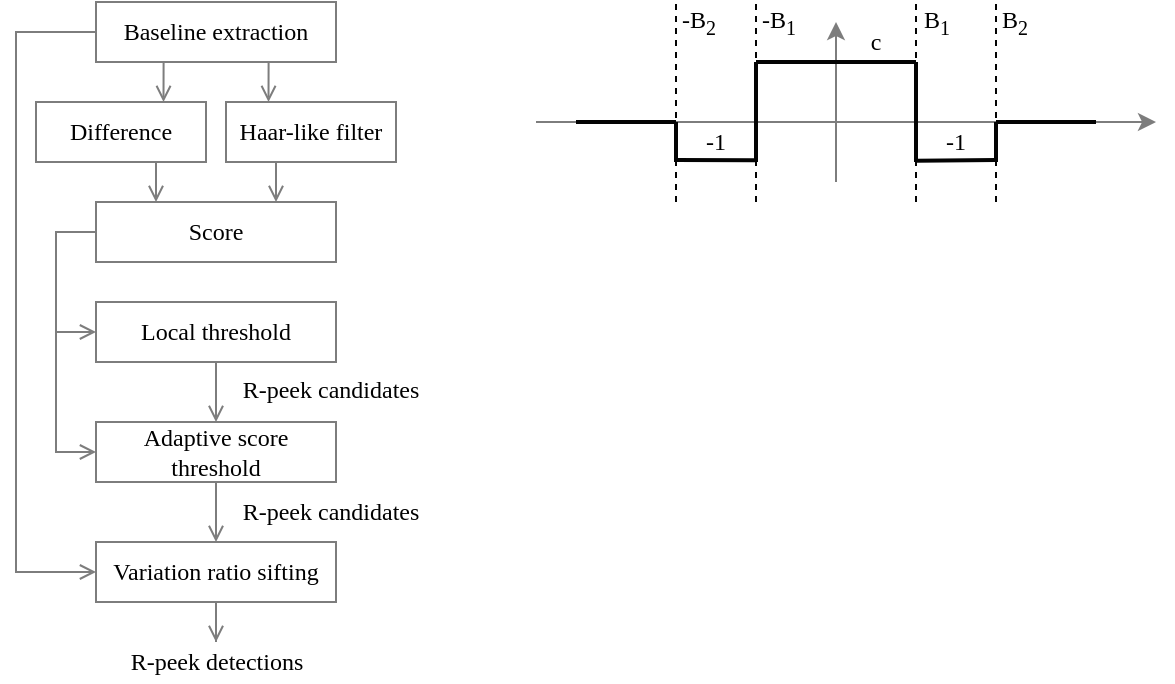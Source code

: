 <mxfile version="13.9.9" type="device"><diagram id="GXGZUIlSLPjDjKIRePpR" name="Page-1"><mxGraphModel dx="630" dy="467" grid="1" gridSize="10" guides="1" tooltips="1" connect="1" arrows="1" fold="1" page="1" pageScale="1" pageWidth="850" pageHeight="1100" math="0" shadow="0"><root><mxCell id="0"/><mxCell id="1" parent="0"/><mxCell id="WreTQxIPgDpfFM0CuAAT-27" value="" style="endArrow=classic;html=1;strokeColor=#7D7D7D;fontFamily=Verdana;endFill=1;" edge="1" parent="1"><mxGeometry width="50" height="50" relative="1" as="geometry"><mxPoint x="440" y="110" as="sourcePoint"/><mxPoint x="440" y="30" as="targetPoint"/></mxGeometry></mxCell><mxCell id="WreTQxIPgDpfFM0CuAAT-28" value="" style="endArrow=classic;html=1;strokeColor=#7D7D7D;fontFamily=Verdana;endFill=1;" edge="1" parent="1"><mxGeometry width="50" height="50" relative="1" as="geometry"><mxPoint x="290" y="80" as="sourcePoint"/><mxPoint x="600" y="80" as="targetPoint"/></mxGeometry></mxCell><mxCell id="WreTQxIPgDpfFM0CuAAT-13" style="edgeStyle=orthogonalEdgeStyle;rounded=0;orthogonalLoop=1;jettySize=auto;html=1;exitX=0;exitY=0.5;exitDx=0;exitDy=0;fontFamily=Verdana;strokeColor=#7D7D7D;endArrow=open;endFill=0;" edge="1" parent="1" source="WreTQxIPgDpfFM0CuAAT-1" target="WreTQxIPgDpfFM0CuAAT-11"><mxGeometry relative="1" as="geometry"><Array as="points"><mxPoint x="30" y="35"/><mxPoint x="30" y="305"/></Array></mxGeometry></mxCell><mxCell id="WreTQxIPgDpfFM0CuAAT-16" style="edgeStyle=orthogonalEdgeStyle;rounded=0;orthogonalLoop=1;jettySize=auto;html=1;exitX=0.25;exitY=1;exitDx=0;exitDy=0;entryX=0.75;entryY=0;entryDx=0;entryDy=0;fontFamily=Verdana;strokeColor=#7D7D7D;endArrow=open;endFill=0;" edge="1" parent="1" source="WreTQxIPgDpfFM0CuAAT-1" target="WreTQxIPgDpfFM0CuAAT-3"><mxGeometry relative="1" as="geometry"/></mxCell><mxCell id="WreTQxIPgDpfFM0CuAAT-19" style="edgeStyle=orthogonalEdgeStyle;rounded=0;orthogonalLoop=1;jettySize=auto;html=1;exitX=0.75;exitY=1;exitDx=0;exitDy=0;entryX=0.25;entryY=0;entryDx=0;entryDy=0;endArrow=open;endFill=0;strokeColor=#7D7D7D;fontFamily=Verdana;" edge="1" parent="1" source="WreTQxIPgDpfFM0CuAAT-1" target="WreTQxIPgDpfFM0CuAAT-2"><mxGeometry relative="1" as="geometry"/></mxCell><mxCell id="WreTQxIPgDpfFM0CuAAT-1" value="Baseline extraction" style="rounded=0;whiteSpace=wrap;html=1;fontFamily=Verdana;strokeColor=#7D7D7D;" vertex="1" parent="1"><mxGeometry x="70" y="20" width="120" height="30" as="geometry"/></mxCell><mxCell id="WreTQxIPgDpfFM0CuAAT-15" style="edgeStyle=orthogonalEdgeStyle;rounded=0;orthogonalLoop=1;jettySize=auto;html=1;exitX=0.25;exitY=1;exitDx=0;exitDy=0;entryX=0.75;entryY=0;entryDx=0;entryDy=0;fontFamily=Verdana;strokeColor=#7D7D7D;endArrow=open;endFill=0;" edge="1" parent="1" source="WreTQxIPgDpfFM0CuAAT-2" target="WreTQxIPgDpfFM0CuAAT-4"><mxGeometry relative="1" as="geometry"/></mxCell><mxCell id="WreTQxIPgDpfFM0CuAAT-2" value="Haar-like filter" style="rounded=0;whiteSpace=wrap;html=1;fontFamily=Verdana;strokeColor=#7D7D7D;" vertex="1" parent="1"><mxGeometry x="135" y="70" width="85" height="30" as="geometry"/></mxCell><mxCell id="WreTQxIPgDpfFM0CuAAT-14" style="edgeStyle=orthogonalEdgeStyle;rounded=0;orthogonalLoop=1;jettySize=auto;html=1;exitX=0.75;exitY=1;exitDx=0;exitDy=0;entryX=0.25;entryY=0;entryDx=0;entryDy=0;fontFamily=Verdana;strokeColor=#7D7D7D;endArrow=open;endFill=0;" edge="1" parent="1" source="WreTQxIPgDpfFM0CuAAT-3" target="WreTQxIPgDpfFM0CuAAT-4"><mxGeometry relative="1" as="geometry"/></mxCell><mxCell id="WreTQxIPgDpfFM0CuAAT-3" value="Difference" style="rounded=0;whiteSpace=wrap;html=1;fontFamily=Verdana;strokeColor=#7D7D7D;" vertex="1" parent="1"><mxGeometry x="40" y="70" width="85" height="30" as="geometry"/></mxCell><mxCell id="WreTQxIPgDpfFM0CuAAT-6" style="edgeStyle=orthogonalEdgeStyle;rounded=0;orthogonalLoop=1;jettySize=auto;html=1;entryX=0;entryY=0.5;entryDx=0;entryDy=0;fontFamily=Verdana;strokeColor=#7D7D7D;endArrow=open;endFill=0;" edge="1" parent="1" source="WreTQxIPgDpfFM0CuAAT-4" target="WreTQxIPgDpfFM0CuAAT-5"><mxGeometry relative="1" as="geometry"><Array as="points"><mxPoint x="50" y="135"/><mxPoint x="50" y="185"/></Array></mxGeometry></mxCell><mxCell id="WreTQxIPgDpfFM0CuAAT-8" style="edgeStyle=orthogonalEdgeStyle;rounded=0;orthogonalLoop=1;jettySize=auto;html=1;fontFamily=Verdana;strokeColor=#7D7D7D;endArrow=open;endFill=0;exitX=0;exitY=0.5;exitDx=0;exitDy=0;" edge="1" parent="1" source="WreTQxIPgDpfFM0CuAAT-4" target="WreTQxIPgDpfFM0CuAAT-7"><mxGeometry relative="1" as="geometry"><Array as="points"><mxPoint x="50" y="135"/><mxPoint x="50" y="245"/></Array></mxGeometry></mxCell><mxCell id="WreTQxIPgDpfFM0CuAAT-4" value="Score" style="rounded=0;whiteSpace=wrap;html=1;fontFamily=Verdana;strokeColor=#7D7D7D;" vertex="1" parent="1"><mxGeometry x="70" y="120" width="120" height="30" as="geometry"/></mxCell><mxCell id="WreTQxIPgDpfFM0CuAAT-9" style="edgeStyle=orthogonalEdgeStyle;rounded=0;orthogonalLoop=1;jettySize=auto;html=1;exitX=0.5;exitY=1;exitDx=0;exitDy=0;entryX=0.5;entryY=0;entryDx=0;entryDy=0;fontFamily=Verdana;strokeColor=#7D7D7D;endArrow=open;endFill=0;" edge="1" parent="1" source="WreTQxIPgDpfFM0CuAAT-5" target="WreTQxIPgDpfFM0CuAAT-7"><mxGeometry relative="1" as="geometry"/></mxCell><mxCell id="WreTQxIPgDpfFM0CuAAT-5" value="Local threshold" style="rounded=0;whiteSpace=wrap;html=1;fontFamily=Verdana;strokeColor=#7D7D7D;" vertex="1" parent="1"><mxGeometry x="70" y="170" width="120" height="30" as="geometry"/></mxCell><mxCell id="WreTQxIPgDpfFM0CuAAT-12" style="edgeStyle=orthogonalEdgeStyle;rounded=0;orthogonalLoop=1;jettySize=auto;html=1;exitX=0.5;exitY=1;exitDx=0;exitDy=0;fontFamily=Verdana;strokeColor=#7D7D7D;endArrow=open;endFill=0;" edge="1" parent="1" source="WreTQxIPgDpfFM0CuAAT-7" target="WreTQxIPgDpfFM0CuAAT-11"><mxGeometry relative="1" as="geometry"/></mxCell><mxCell id="WreTQxIPgDpfFM0CuAAT-7" value="Adaptive score threshold" style="rounded=0;whiteSpace=wrap;html=1;fontFamily=Verdana;strokeColor=#7D7D7D;" vertex="1" parent="1"><mxGeometry x="70" y="230" width="120" height="30" as="geometry"/></mxCell><mxCell id="WreTQxIPgDpfFM0CuAAT-10" value="R-peek candidates" style="text;html=1;align=center;verticalAlign=middle;resizable=0;points=[];autosize=1;fontFamily=Verdana;" vertex="1" parent="1"><mxGeometry x="137" y="204" width="100" height="20" as="geometry"/></mxCell><mxCell id="WreTQxIPgDpfFM0CuAAT-21" style="edgeStyle=orthogonalEdgeStyle;rounded=0;orthogonalLoop=1;jettySize=auto;html=1;exitX=0.5;exitY=1;exitDx=0;exitDy=0;endArrow=open;endFill=0;strokeColor=#7D7D7D;fontFamily=Verdana;" edge="1" parent="1" source="WreTQxIPgDpfFM0CuAAT-11" target="WreTQxIPgDpfFM0CuAAT-20"><mxGeometry relative="1" as="geometry"/></mxCell><mxCell id="WreTQxIPgDpfFM0CuAAT-11" value="Variation ratio sifting" style="rounded=0;whiteSpace=wrap;html=1;fontFamily=Verdana;strokeColor=#7D7D7D;" vertex="1" parent="1"><mxGeometry x="70" y="290" width="120" height="30" as="geometry"/></mxCell><mxCell id="WreTQxIPgDpfFM0CuAAT-18" value="R-peek candidates" style="text;html=1;align=center;verticalAlign=middle;resizable=0;points=[];autosize=1;fontFamily=Verdana;" vertex="1" parent="1"><mxGeometry x="137" y="265" width="100" height="20" as="geometry"/></mxCell><mxCell id="WreTQxIPgDpfFM0CuAAT-20" value="R-peek detections" style="text;html=1;align=center;verticalAlign=middle;resizable=0;points=[];autosize=1;fontFamily=Verdana;" vertex="1" parent="1"><mxGeometry x="80" y="340" width="100" height="20" as="geometry"/></mxCell><mxCell id="WreTQxIPgDpfFM0CuAAT-22" value="" style="endArrow=none;html=1;fontFamily=Verdana;strokeColor=#030303;strokeWidth=2;" edge="1" parent="1"><mxGeometry width="50" height="50" relative="1" as="geometry"><mxPoint x="310" y="80" as="sourcePoint"/><mxPoint x="360" y="80" as="targetPoint"/></mxGeometry></mxCell><mxCell id="WreTQxIPgDpfFM0CuAAT-23" value="" style="endArrow=none;html=1;fontFamily=Verdana;strokeColor=#030303;strokeWidth=2;" edge="1" parent="1"><mxGeometry width="50" height="50" relative="1" as="geometry"><mxPoint x="400" y="50" as="sourcePoint"/><mxPoint x="480" y="50" as="targetPoint"/></mxGeometry></mxCell><mxCell id="WreTQxIPgDpfFM0CuAAT-24" value="" style="endArrow=none;html=1;fontFamily=Verdana;strokeColor=#030303;strokeWidth=2;" edge="1" parent="1"><mxGeometry width="50" height="50" relative="1" as="geometry"><mxPoint x="360" y="99" as="sourcePoint"/><mxPoint x="400" y="99.17" as="targetPoint"/></mxGeometry></mxCell><mxCell id="WreTQxIPgDpfFM0CuAAT-25" value="" style="endArrow=none;html=1;fontFamily=Verdana;strokeColor=#030303;strokeWidth=2;" edge="1" parent="1"><mxGeometry width="50" height="50" relative="1" as="geometry"><mxPoint x="480" y="99.43" as="sourcePoint"/><mxPoint x="520" y="99" as="targetPoint"/></mxGeometry></mxCell><mxCell id="WreTQxIPgDpfFM0CuAAT-26" value="" style="endArrow=none;html=1;fontFamily=Verdana;strokeColor=#030303;strokeWidth=2;" edge="1" parent="1"><mxGeometry width="50" height="50" relative="1" as="geometry"><mxPoint x="520" y="80" as="sourcePoint"/><mxPoint x="570" y="80" as="targetPoint"/></mxGeometry></mxCell><mxCell id="WreTQxIPgDpfFM0CuAAT-29" value="" style="endArrow=none;html=1;fontFamily=Verdana;strokeColor=#030303;strokeWidth=2;" edge="1" parent="1"><mxGeometry width="50" height="50" relative="1" as="geometry"><mxPoint x="360" y="100" as="sourcePoint"/><mxPoint x="360" y="80" as="targetPoint"/></mxGeometry></mxCell><mxCell id="WreTQxIPgDpfFM0CuAAT-30" value="" style="endArrow=none;html=1;fontFamily=Verdana;strokeColor=#030303;strokeWidth=2;" edge="1" parent="1"><mxGeometry width="50" height="50" relative="1" as="geometry"><mxPoint x="400" y="100" as="sourcePoint"/><mxPoint x="400" y="50" as="targetPoint"/></mxGeometry></mxCell><mxCell id="WreTQxIPgDpfFM0CuAAT-31" value="" style="endArrow=none;html=1;fontFamily=Verdana;strokeColor=#030303;strokeWidth=2;" edge="1" parent="1"><mxGeometry width="50" height="50" relative="1" as="geometry"><mxPoint x="480" y="50" as="sourcePoint"/><mxPoint x="480" y="100" as="targetPoint"/></mxGeometry></mxCell><mxCell id="WreTQxIPgDpfFM0CuAAT-32" value="" style="endArrow=none;html=1;fontFamily=Verdana;strokeColor=#030303;strokeWidth=2;" edge="1" parent="1"><mxGeometry width="50" height="50" relative="1" as="geometry"><mxPoint x="520" y="80" as="sourcePoint"/><mxPoint x="520" y="100" as="targetPoint"/></mxGeometry></mxCell><mxCell id="WreTQxIPgDpfFM0CuAAT-33" value="-1" style="text;html=1;strokeColor=none;fillColor=none;align=center;verticalAlign=middle;whiteSpace=wrap;rounded=0;fontFamily=Verdana;" vertex="1" parent="1"><mxGeometry x="480" y="80" width="40" height="20" as="geometry"/></mxCell><mxCell id="WreTQxIPgDpfFM0CuAAT-34" value="-1" style="text;html=1;strokeColor=none;fillColor=none;align=center;verticalAlign=middle;whiteSpace=wrap;rounded=0;fontFamily=Verdana;" vertex="1" parent="1"><mxGeometry x="360" y="80" width="40" height="20" as="geometry"/></mxCell><mxCell id="WreTQxIPgDpfFM0CuAAT-35" value="c" style="text;html=1;strokeColor=none;fillColor=none;align=center;verticalAlign=middle;whiteSpace=wrap;rounded=0;fontFamily=Verdana;" vertex="1" parent="1"><mxGeometry x="440" y="30" width="40" height="20" as="geometry"/></mxCell><mxCell id="WreTQxIPgDpfFM0CuAAT-36" value="" style="endArrow=none;dashed=1;html=1;strokeColor=#030303;strokeWidth=1;fontFamily=Verdana;" edge="1" parent="1"><mxGeometry width="50" height="50" relative="1" as="geometry"><mxPoint x="400" y="120" as="sourcePoint"/><mxPoint x="400" y="20" as="targetPoint"/></mxGeometry></mxCell><mxCell id="WreTQxIPgDpfFM0CuAAT-37" value="" style="endArrow=none;dashed=1;html=1;strokeColor=#030303;strokeWidth=1;fontFamily=Verdana;" edge="1" parent="1"><mxGeometry width="50" height="50" relative="1" as="geometry"><mxPoint x="480" y="120" as="sourcePoint"/><mxPoint x="480" y="20" as="targetPoint"/></mxGeometry></mxCell><mxCell id="WreTQxIPgDpfFM0CuAAT-38" value="" style="endArrow=none;dashed=1;html=1;strokeColor=#030303;strokeWidth=1;fontFamily=Verdana;" edge="1" parent="1"><mxGeometry width="50" height="50" relative="1" as="geometry"><mxPoint x="520" y="120" as="sourcePoint"/><mxPoint x="520" y="20" as="targetPoint"/></mxGeometry></mxCell><mxCell id="WreTQxIPgDpfFM0CuAAT-39" value="" style="endArrow=none;dashed=1;html=1;strokeColor=#030303;strokeWidth=1;fontFamily=Verdana;" edge="1" parent="1"><mxGeometry width="50" height="50" relative="1" as="geometry"><mxPoint x="360" y="120" as="sourcePoint"/><mxPoint x="360" y="20" as="targetPoint"/></mxGeometry></mxCell><mxCell id="WreTQxIPgDpfFM0CuAAT-40" value="B&lt;sub&gt;1&lt;/sub&gt;" style="text;html=1;align=center;verticalAlign=middle;resizable=0;points=[];autosize=1;fontFamily=Verdana;" vertex="1" parent="1"><mxGeometry x="475" y="20" width="30" height="20" as="geometry"/></mxCell><mxCell id="WreTQxIPgDpfFM0CuAAT-41" value="B&lt;sub&gt;2&lt;/sub&gt;" style="text;html=1;align=center;verticalAlign=middle;resizable=0;points=[];autosize=1;fontFamily=Verdana;" vertex="1" parent="1"><mxGeometry x="514" y="20" width="30" height="20" as="geometry"/></mxCell><mxCell id="WreTQxIPgDpfFM0CuAAT-42" value="-B&lt;sub&gt;1&lt;/sub&gt;" style="text;html=1;align=center;verticalAlign=middle;resizable=0;points=[];autosize=1;fontFamily=Verdana;" vertex="1" parent="1"><mxGeometry x="396" y="20" width="30" height="20" as="geometry"/></mxCell><mxCell id="WreTQxIPgDpfFM0CuAAT-43" value="-B&lt;sub&gt;2&lt;/sub&gt;" style="text;html=1;align=center;verticalAlign=middle;resizable=0;points=[];autosize=1;fontFamily=Verdana;" vertex="1" parent="1"><mxGeometry x="356" y="20" width="30" height="20" as="geometry"/></mxCell></root></mxGraphModel></diagram></mxfile>
